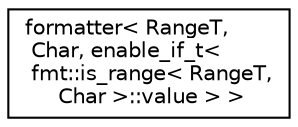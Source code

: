 digraph "Иерархия классов. Графический вид."
{
  edge [fontname="Helvetica",fontsize="10",labelfontname="Helvetica",labelfontsize="10"];
  node [fontname="Helvetica",fontsize="10",shape=record];
  rankdir="LR";
  Node0 [label="formatter\< RangeT,\l Char, enable_if_t\<\l fmt::is_range\< RangeT,\l Char \>::value \> \>",height=0.2,width=0.4,color="black", fillcolor="white", style="filled",URL="$structformatter_3_01RangeT_00_01Char_00_01enable__if__t_3_01fmt_1_1is__range_3_01RangeT_00_01Char_01_4_1_1value_01_4_01_4.html"];
}
